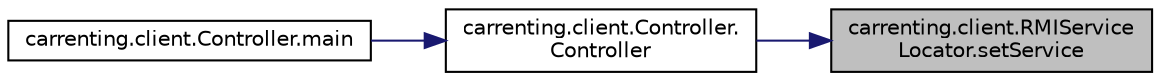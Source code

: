 digraph "carrenting.client.RMIServiceLocator.setService"
{
 // LATEX_PDF_SIZE
  edge [fontname="Helvetica",fontsize="10",labelfontname="Helvetica",labelfontsize="10"];
  node [fontname="Helvetica",fontsize="10",shape=record];
  rankdir="RL";
  Node51 [label="carrenting.client.RMIService\lLocator.setService",height=0.2,width=0.4,color="black", fillcolor="grey75", style="filled", fontcolor="black",tooltip=" "];
  Node51 -> Node52 [dir="back",color="midnightblue",fontsize="10",style="solid",fontname="Helvetica"];
  Node52 [label="carrenting.client.Controller.\lController",height=0.2,width=0.4,color="black", fillcolor="white", style="filled",URL="$classcarrenting_1_1client_1_1_controller.html#a54c511ae5355b24a7215c181cefb1846",tooltip=" "];
  Node52 -> Node53 [dir="back",color="midnightblue",fontsize="10",style="solid",fontname="Helvetica"];
  Node53 [label="carrenting.client.Controller.main",height=0.2,width=0.4,color="black", fillcolor="white", style="filled",URL="$classcarrenting_1_1client_1_1_controller.html#acff3740c4a8e0d3788748ac27206b371",tooltip=" "];
}
